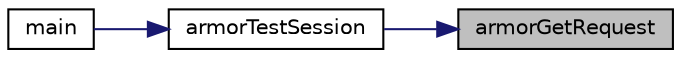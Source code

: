 digraph "armorGetRequest"
{
 // LATEX_PDF_SIZE
  edge [fontname="Helvetica",fontsize="10",labelfontname="Helvetica",labelfontsize="10"];
  node [fontname="Helvetica",fontsize="10",shape=record];
  rankdir="RL";
  Node1 [label="armorGetRequest",height=0.2,width=0.4,color="black", fillcolor="grey75", style="filled", fontcolor="black",tooltip=" "];
  Node1 -> Node2 [dir="back",color="midnightblue",fontsize="10",style="solid",fontname="Helvetica"];
  Node2 [label="armorTestSession",height=0.2,width=0.4,color="black", fillcolor="white", style="filled",URL="$a00131_abff933932da2d36d8bd8dc968ced4019.html#abff933932da2d36d8bd8dc968ced4019",tooltip=" "];
  Node2 -> Node3 [dir="back",color="midnightblue",fontsize="10",style="solid",fontname="Helvetica"];
  Node3 [label="main",height=0.2,width=0.4,color="black", fillcolor="white", style="filled",URL="$a00131_a0ddf1224851353fc92bfbff6f499fa97.html#a0ddf1224851353fc92bfbff6f499fa97",tooltip=" "];
}
